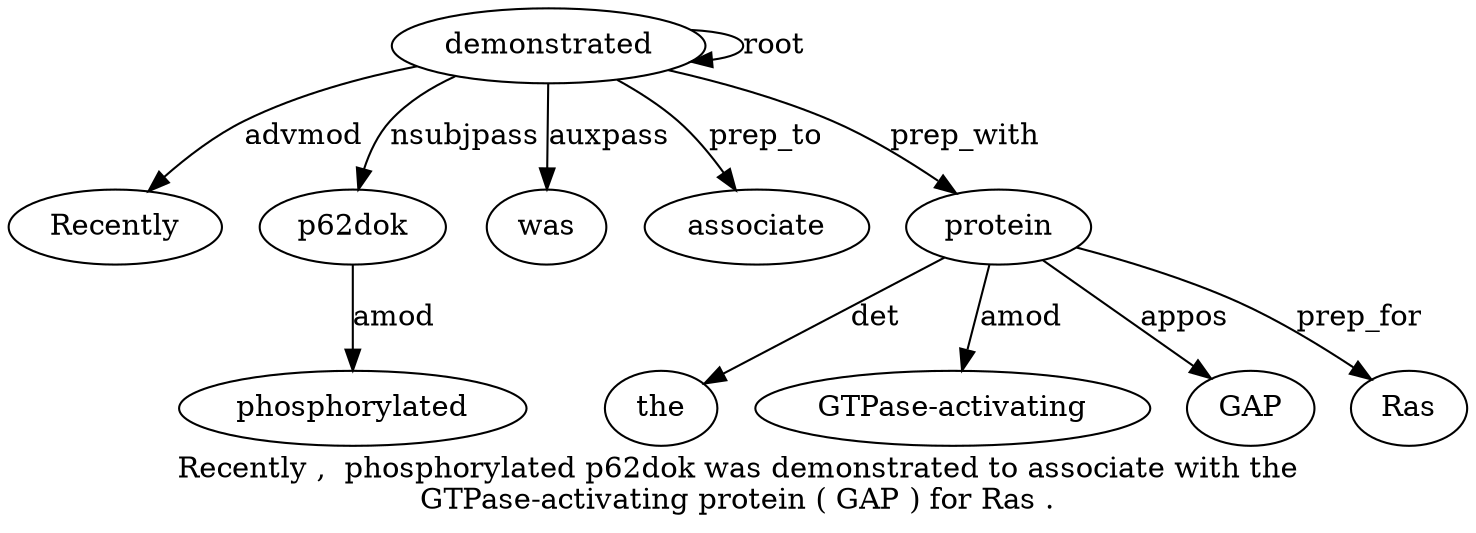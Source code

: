 digraph "Recently ,  phosphorylated p62dok was demonstrated to associate with the GTPase-activating protein ( GAP ) for Ras ." {
label="Recently ,  phosphorylated p62dok was demonstrated to associate with the
GTPase-activating protein ( GAP ) for Ras .";
demonstrated6 [style=filled, fillcolor=white, label=demonstrated];
Recently1 [style=filled, fillcolor=white, label=Recently];
demonstrated6 -> Recently1  [label=advmod];
p62dok4 [style=filled, fillcolor=white, label=p62dok];
phosphorylated3 [style=filled, fillcolor=white, label=phosphorylated];
p62dok4 -> phosphorylated3  [label=amod];
demonstrated6 -> p62dok4  [label=nsubjpass];
was5 [style=filled, fillcolor=white, label=was];
demonstrated6 -> was5  [label=auxpass];
demonstrated6 -> demonstrated6  [label=root];
associate8 [style=filled, fillcolor=white, label=associate];
demonstrated6 -> associate8  [label=prep_to];
protein12 [style=filled, fillcolor=white, label=protein];
the10 [style=filled, fillcolor=white, label=the];
protein12 -> the10  [label=det];
"GTPase-activating11" [style=filled, fillcolor=white, label="GTPase-activating"];
protein12 -> "GTPase-activating11"  [label=amod];
demonstrated6 -> protein12  [label=prep_with];
GAP14 [style=filled, fillcolor=white, label=GAP];
protein12 -> GAP14  [label=appos];
Ras17 [style=filled, fillcolor=white, label=Ras];
protein12 -> Ras17  [label=prep_for];
}
